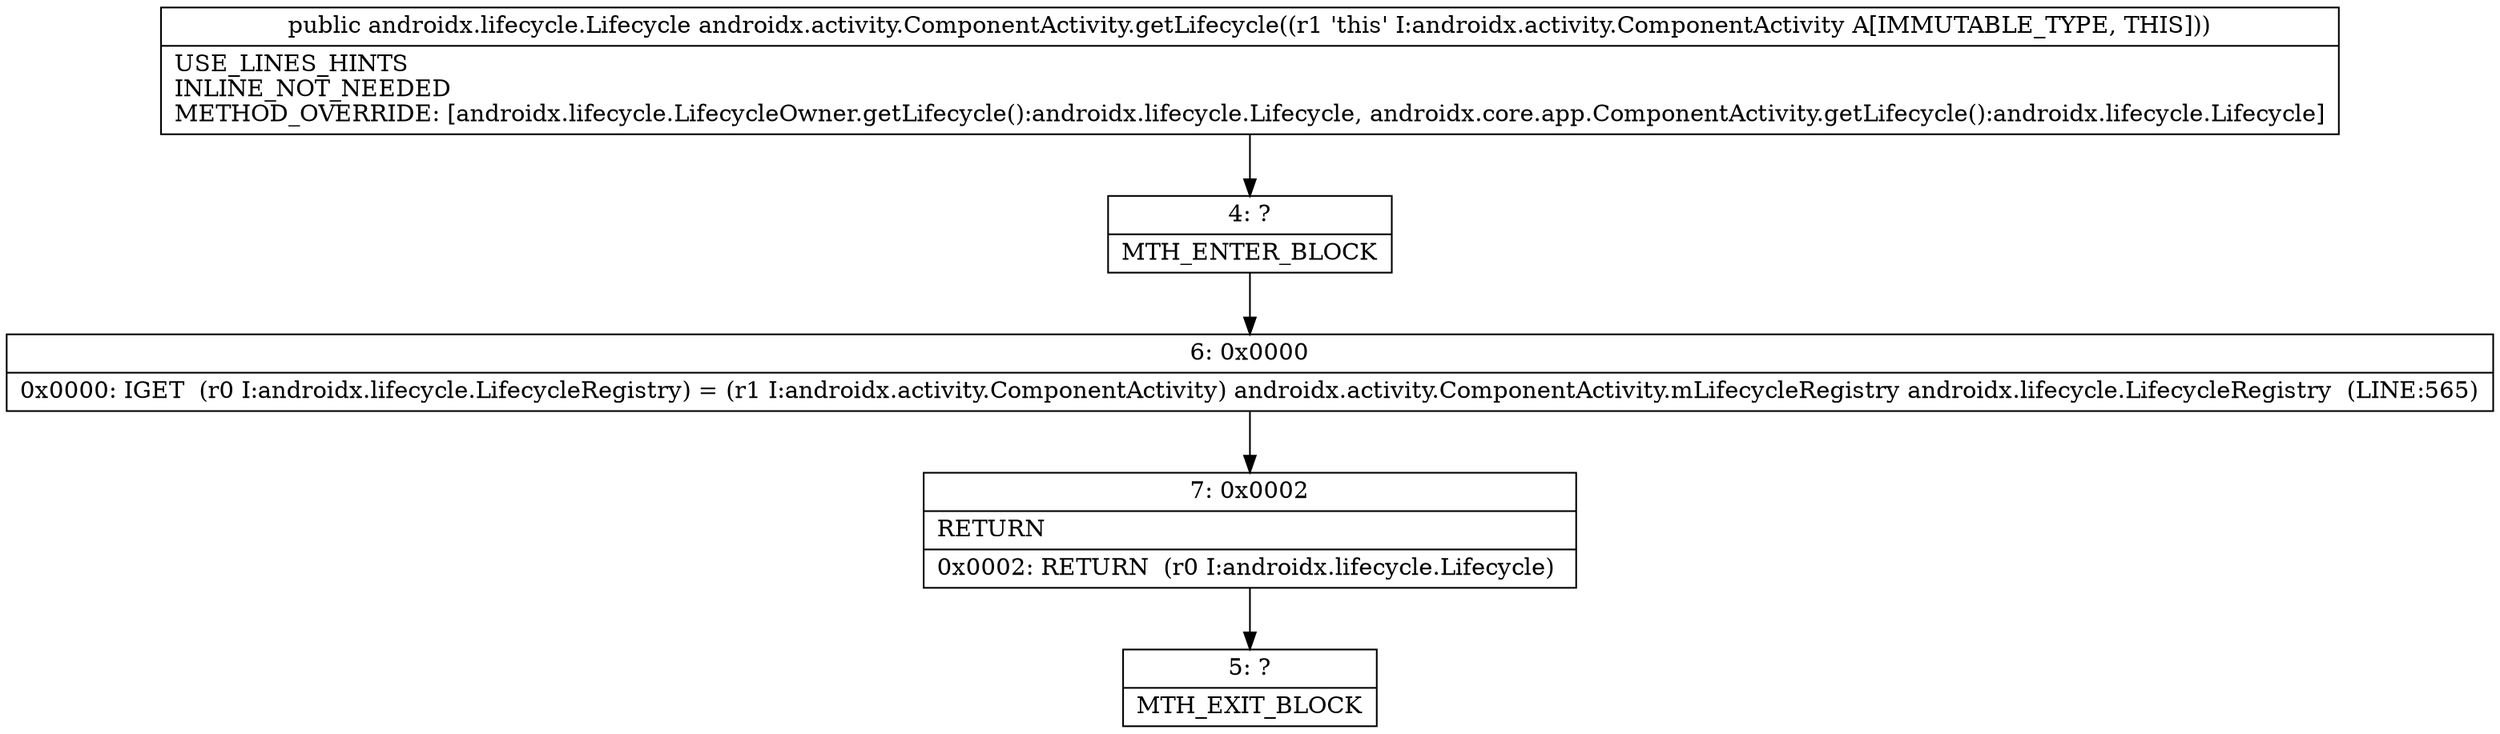 digraph "CFG forandroidx.activity.ComponentActivity.getLifecycle()Landroidx\/lifecycle\/Lifecycle;" {
Node_4 [shape=record,label="{4\:\ ?|MTH_ENTER_BLOCK\l}"];
Node_6 [shape=record,label="{6\:\ 0x0000|0x0000: IGET  (r0 I:androidx.lifecycle.LifecycleRegistry) = (r1 I:androidx.activity.ComponentActivity) androidx.activity.ComponentActivity.mLifecycleRegistry androidx.lifecycle.LifecycleRegistry  (LINE:565)\l}"];
Node_7 [shape=record,label="{7\:\ 0x0002|RETURN\l|0x0002: RETURN  (r0 I:androidx.lifecycle.Lifecycle) \l}"];
Node_5 [shape=record,label="{5\:\ ?|MTH_EXIT_BLOCK\l}"];
MethodNode[shape=record,label="{public androidx.lifecycle.Lifecycle androidx.activity.ComponentActivity.getLifecycle((r1 'this' I:androidx.activity.ComponentActivity A[IMMUTABLE_TYPE, THIS]))  | USE_LINES_HINTS\lINLINE_NOT_NEEDED\lMETHOD_OVERRIDE: [androidx.lifecycle.LifecycleOwner.getLifecycle():androidx.lifecycle.Lifecycle, androidx.core.app.ComponentActivity.getLifecycle():androidx.lifecycle.Lifecycle]\l}"];
MethodNode -> Node_4;Node_4 -> Node_6;
Node_6 -> Node_7;
Node_7 -> Node_5;
}

